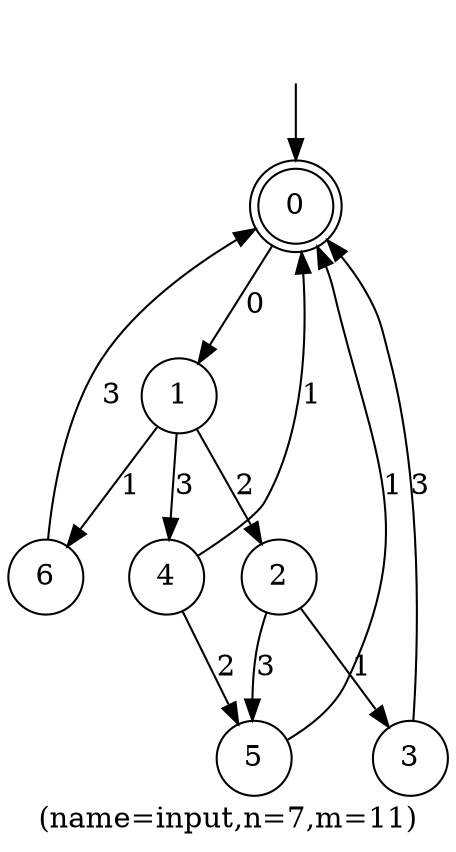 digraph input {
	label="(name=input,n=7,m=11)";
	_nil [style = "invis"];
	node [shape = doublecircle]; 0;
    	node [shape = circle];
	_nil -> 0;
	6 -> 0 [label="3"];
	1 -> 6 [label="1"];
	0 -> 1 [label="0"];
	4 -> 0 [label="1"];
	1 -> 4 [label="3"];
	1 -> 2 [label="2"];
	2 -> 5 [label="3"];
	4 -> 5 [label="2"];
	5 -> 0 [label="1"];
	2 -> 3 [label="1"];
	3 -> 0 [label="3"];
}


